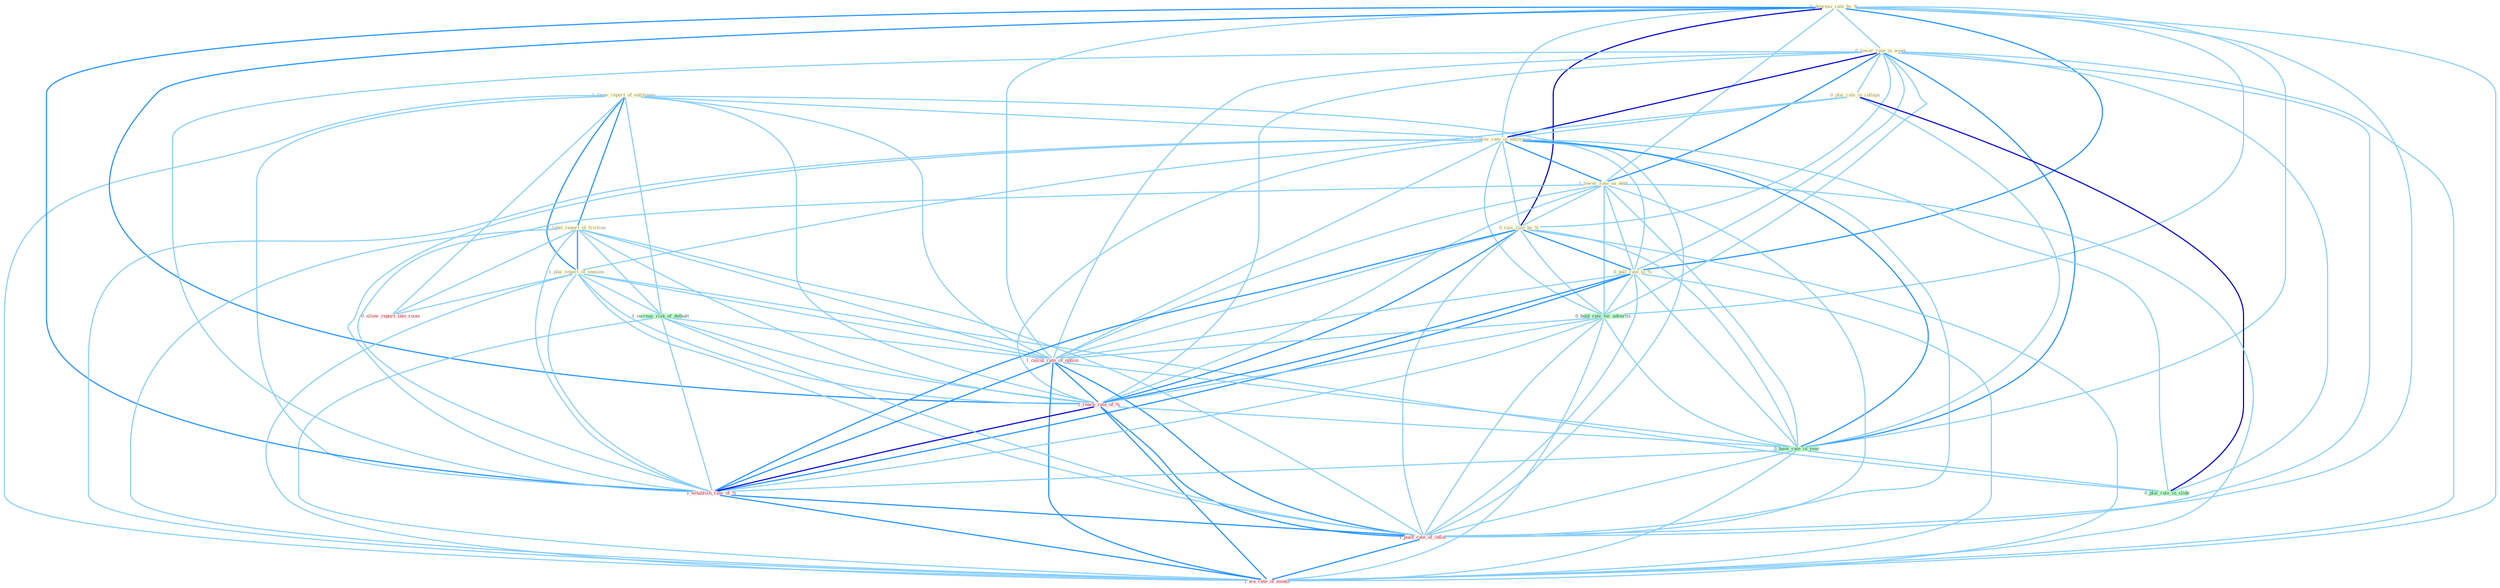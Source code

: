Graph G{ 
    node
    [shape=polygon,style=filled,width=.5,height=.06,color="#BDFCC9",fixedsize=true,fontsize=4,
    fontcolor="#2f4f4f"];
    {node
    [color="#ffffe0", fontcolor="#8b7d6b"] "1_know_report_of_entitynam " "0_depress_rate_by_% " "0_lower_rate_in_week " "0_plai_role_in_collaps " "0_lower_rate_in_entitynam " "1_label_report_of_friction " "1_plai_report_of_tension " "1_lower_rate_on_debt " "0_rais_rate_by_% " "0_pull_rate_to_% "}
{node [color="#fff0f5", fontcolor="#b22222"] "0_allow_report_into_room " "1_calcul_rate_of_option " "1_reach_rate_of_% " "1_establish_rate_of_% " "1_push_rate_of_inflat " "1_wa_rate_of_month "}
edge [color="#B0E2FF"];

	"1_know_report_of_entitynam " -- "0_lower_rate_in_entitynam " [w="1", color="#87cefa" ];
	"1_know_report_of_entitynam " -- "1_label_report_of_friction " [w="2", color="#1e90ff" , len=0.8];
	"1_know_report_of_entitynam " -- "1_plai_report_of_tension " [w="2", color="#1e90ff" , len=0.8];
	"1_know_report_of_entitynam " -- "1_increas_risk_of_default " [w="1", color="#87cefa" ];
	"1_know_report_of_entitynam " -- "0_allow_report_into_room " [w="1", color="#87cefa" ];
	"1_know_report_of_entitynam " -- "1_calcul_rate_of_option " [w="1", color="#87cefa" ];
	"1_know_report_of_entitynam " -- "1_reach_rate_of_% " [w="1", color="#87cefa" ];
	"1_know_report_of_entitynam " -- "1_establish_rate_of_% " [w="1", color="#87cefa" ];
	"1_know_report_of_entitynam " -- "1_push_rate_of_inflat " [w="1", color="#87cefa" ];
	"1_know_report_of_entitynam " -- "1_wa_rate_of_month " [w="1", color="#87cefa" ];
	"0_depress_rate_by_% " -- "0_lower_rate_in_week " [w="1", color="#87cefa" ];
	"0_depress_rate_by_% " -- "0_lower_rate_in_entitynam " [w="1", color="#87cefa" ];
	"0_depress_rate_by_% " -- "1_lower_rate_on_debt " [w="1", color="#87cefa" ];
	"0_depress_rate_by_% " -- "0_rais_rate_by_% " [w="3", color="#0000cd" , len=0.6];
	"0_depress_rate_by_% " -- "0_pull_rate_to_% " [w="2", color="#1e90ff" , len=0.8];
	"0_depress_rate_by_% " -- "0_hold_rate_for_advertis " [w="1", color="#87cefa" ];
	"0_depress_rate_by_% " -- "1_calcul_rate_of_option " [w="1", color="#87cefa" ];
	"0_depress_rate_by_% " -- "1_reach_rate_of_% " [w="2", color="#1e90ff" , len=0.8];
	"0_depress_rate_by_% " -- "0_have_rate_in_year " [w="1", color="#87cefa" ];
	"0_depress_rate_by_% " -- "1_establish_rate_of_% " [w="2", color="#1e90ff" , len=0.8];
	"0_depress_rate_by_% " -- "1_push_rate_of_inflat " [w="1", color="#87cefa" ];
	"0_depress_rate_by_% " -- "1_wa_rate_of_month " [w="1", color="#87cefa" ];
	"0_lower_rate_in_week " -- "0_plai_role_in_collaps " [w="1", color="#87cefa" ];
	"0_lower_rate_in_week " -- "0_lower_rate_in_entitynam " [w="3", color="#0000cd" , len=0.6];
	"0_lower_rate_in_week " -- "1_lower_rate_on_debt " [w="2", color="#1e90ff" , len=0.8];
	"0_lower_rate_in_week " -- "0_rais_rate_by_% " [w="1", color="#87cefa" ];
	"0_lower_rate_in_week " -- "0_pull_rate_to_% " [w="1", color="#87cefa" ];
	"0_lower_rate_in_week " -- "0_hold_rate_for_advertis " [w="1", color="#87cefa" ];
	"0_lower_rate_in_week " -- "1_calcul_rate_of_option " [w="1", color="#87cefa" ];
	"0_lower_rate_in_week " -- "1_reach_rate_of_% " [w="1", color="#87cefa" ];
	"0_lower_rate_in_week " -- "0_have_rate_in_year " [w="2", color="#1e90ff" , len=0.8];
	"0_lower_rate_in_week " -- "1_establish_rate_of_% " [w="1", color="#87cefa" ];
	"0_lower_rate_in_week " -- "0_plai_role_in_slide " [w="1", color="#87cefa" ];
	"0_lower_rate_in_week " -- "1_push_rate_of_inflat " [w="1", color="#87cefa" ];
	"0_lower_rate_in_week " -- "1_wa_rate_of_month " [w="1", color="#87cefa" ];
	"0_plai_role_in_collaps " -- "0_lower_rate_in_entitynam " [w="1", color="#87cefa" ];
	"0_plai_role_in_collaps " -- "1_plai_report_of_tension " [w="1", color="#87cefa" ];
	"0_plai_role_in_collaps " -- "0_have_rate_in_year " [w="1", color="#87cefa" ];
	"0_plai_role_in_collaps " -- "0_plai_role_in_slide " [w="3", color="#0000cd" , len=0.6];
	"0_lower_rate_in_entitynam " -- "1_lower_rate_on_debt " [w="2", color="#1e90ff" , len=0.8];
	"0_lower_rate_in_entitynam " -- "0_rais_rate_by_% " [w="1", color="#87cefa" ];
	"0_lower_rate_in_entitynam " -- "0_pull_rate_to_% " [w="1", color="#87cefa" ];
	"0_lower_rate_in_entitynam " -- "0_hold_rate_for_advertis " [w="1", color="#87cefa" ];
	"0_lower_rate_in_entitynam " -- "1_calcul_rate_of_option " [w="1", color="#87cefa" ];
	"0_lower_rate_in_entitynam " -- "1_reach_rate_of_% " [w="1", color="#87cefa" ];
	"0_lower_rate_in_entitynam " -- "0_have_rate_in_year " [w="2", color="#1e90ff" , len=0.8];
	"0_lower_rate_in_entitynam " -- "1_establish_rate_of_% " [w="1", color="#87cefa" ];
	"0_lower_rate_in_entitynam " -- "0_plai_role_in_slide " [w="1", color="#87cefa" ];
	"0_lower_rate_in_entitynam " -- "1_push_rate_of_inflat " [w="1", color="#87cefa" ];
	"0_lower_rate_in_entitynam " -- "1_wa_rate_of_month " [w="1", color="#87cefa" ];
	"1_label_report_of_friction " -- "1_plai_report_of_tension " [w="2", color="#1e90ff" , len=0.8];
	"1_label_report_of_friction " -- "1_increas_risk_of_default " [w="1", color="#87cefa" ];
	"1_label_report_of_friction " -- "0_allow_report_into_room " [w="1", color="#87cefa" ];
	"1_label_report_of_friction " -- "1_calcul_rate_of_option " [w="1", color="#87cefa" ];
	"1_label_report_of_friction " -- "1_reach_rate_of_% " [w="1", color="#87cefa" ];
	"1_label_report_of_friction " -- "1_establish_rate_of_% " [w="1", color="#87cefa" ];
	"1_label_report_of_friction " -- "1_push_rate_of_inflat " [w="1", color="#87cefa" ];
	"1_label_report_of_friction " -- "1_wa_rate_of_month " [w="1", color="#87cefa" ];
	"1_plai_report_of_tension " -- "1_increas_risk_of_default " [w="1", color="#87cefa" ];
	"1_plai_report_of_tension " -- "0_allow_report_into_room " [w="1", color="#87cefa" ];
	"1_plai_report_of_tension " -- "1_calcul_rate_of_option " [w="1", color="#87cefa" ];
	"1_plai_report_of_tension " -- "1_reach_rate_of_% " [w="1", color="#87cefa" ];
	"1_plai_report_of_tension " -- "1_establish_rate_of_% " [w="1", color="#87cefa" ];
	"1_plai_report_of_tension " -- "0_plai_role_in_slide " [w="1", color="#87cefa" ];
	"1_plai_report_of_tension " -- "1_push_rate_of_inflat " [w="1", color="#87cefa" ];
	"1_plai_report_of_tension " -- "1_wa_rate_of_month " [w="1", color="#87cefa" ];
	"1_lower_rate_on_debt " -- "0_rais_rate_by_% " [w="1", color="#87cefa" ];
	"1_lower_rate_on_debt " -- "0_pull_rate_to_% " [w="1", color="#87cefa" ];
	"1_lower_rate_on_debt " -- "0_hold_rate_for_advertis " [w="1", color="#87cefa" ];
	"1_lower_rate_on_debt " -- "1_calcul_rate_of_option " [w="1", color="#87cefa" ];
	"1_lower_rate_on_debt " -- "1_reach_rate_of_% " [w="1", color="#87cefa" ];
	"1_lower_rate_on_debt " -- "0_have_rate_in_year " [w="1", color="#87cefa" ];
	"1_lower_rate_on_debt " -- "1_establish_rate_of_% " [w="1", color="#87cefa" ];
	"1_lower_rate_on_debt " -- "1_push_rate_of_inflat " [w="1", color="#87cefa" ];
	"1_lower_rate_on_debt " -- "1_wa_rate_of_month " [w="1", color="#87cefa" ];
	"0_rais_rate_by_% " -- "0_pull_rate_to_% " [w="2", color="#1e90ff" , len=0.8];
	"0_rais_rate_by_% " -- "0_hold_rate_for_advertis " [w="1", color="#87cefa" ];
	"0_rais_rate_by_% " -- "1_calcul_rate_of_option " [w="1", color="#87cefa" ];
	"0_rais_rate_by_% " -- "1_reach_rate_of_% " [w="2", color="#1e90ff" , len=0.8];
	"0_rais_rate_by_% " -- "0_have_rate_in_year " [w="1", color="#87cefa" ];
	"0_rais_rate_by_% " -- "1_establish_rate_of_% " [w="2", color="#1e90ff" , len=0.8];
	"0_rais_rate_by_% " -- "1_push_rate_of_inflat " [w="1", color="#87cefa" ];
	"0_rais_rate_by_% " -- "1_wa_rate_of_month " [w="1", color="#87cefa" ];
	"0_pull_rate_to_% " -- "0_hold_rate_for_advertis " [w="1", color="#87cefa" ];
	"0_pull_rate_to_% " -- "1_calcul_rate_of_option " [w="1", color="#87cefa" ];
	"0_pull_rate_to_% " -- "1_reach_rate_of_% " [w="2", color="#1e90ff" , len=0.8];
	"0_pull_rate_to_% " -- "0_have_rate_in_year " [w="1", color="#87cefa" ];
	"0_pull_rate_to_% " -- "1_establish_rate_of_% " [w="2", color="#1e90ff" , len=0.8];
	"0_pull_rate_to_% " -- "1_push_rate_of_inflat " [w="1", color="#87cefa" ];
	"0_pull_rate_to_% " -- "1_wa_rate_of_month " [w="1", color="#87cefa" ];
	"1_increas_risk_of_default " -- "1_calcul_rate_of_option " [w="1", color="#87cefa" ];
	"1_increas_risk_of_default " -- "1_reach_rate_of_% " [w="1", color="#87cefa" ];
	"1_increas_risk_of_default " -- "1_establish_rate_of_% " [w="1", color="#87cefa" ];
	"1_increas_risk_of_default " -- "1_push_rate_of_inflat " [w="1", color="#87cefa" ];
	"1_increas_risk_of_default " -- "1_wa_rate_of_month " [w="1", color="#87cefa" ];
	"0_hold_rate_for_advertis " -- "1_calcul_rate_of_option " [w="1", color="#87cefa" ];
	"0_hold_rate_for_advertis " -- "1_reach_rate_of_% " [w="1", color="#87cefa" ];
	"0_hold_rate_for_advertis " -- "0_have_rate_in_year " [w="1", color="#87cefa" ];
	"0_hold_rate_for_advertis " -- "1_establish_rate_of_% " [w="1", color="#87cefa" ];
	"0_hold_rate_for_advertis " -- "1_push_rate_of_inflat " [w="1", color="#87cefa" ];
	"0_hold_rate_for_advertis " -- "1_wa_rate_of_month " [w="1", color="#87cefa" ];
	"1_calcul_rate_of_option " -- "1_reach_rate_of_% " [w="2", color="#1e90ff" , len=0.8];
	"1_calcul_rate_of_option " -- "0_have_rate_in_year " [w="1", color="#87cefa" ];
	"1_calcul_rate_of_option " -- "1_establish_rate_of_% " [w="2", color="#1e90ff" , len=0.8];
	"1_calcul_rate_of_option " -- "1_push_rate_of_inflat " [w="2", color="#1e90ff" , len=0.8];
	"1_calcul_rate_of_option " -- "1_wa_rate_of_month " [w="2", color="#1e90ff" , len=0.8];
	"1_reach_rate_of_% " -- "0_have_rate_in_year " [w="1", color="#87cefa" ];
	"1_reach_rate_of_% " -- "1_establish_rate_of_% " [w="3", color="#0000cd" , len=0.6];
	"1_reach_rate_of_% " -- "1_push_rate_of_inflat " [w="2", color="#1e90ff" , len=0.8];
	"1_reach_rate_of_% " -- "1_wa_rate_of_month " [w="2", color="#1e90ff" , len=0.8];
	"0_have_rate_in_year " -- "1_establish_rate_of_% " [w="1", color="#87cefa" ];
	"0_have_rate_in_year " -- "0_plai_role_in_slide " [w="1", color="#87cefa" ];
	"0_have_rate_in_year " -- "1_push_rate_of_inflat " [w="1", color="#87cefa" ];
	"0_have_rate_in_year " -- "1_wa_rate_of_month " [w="1", color="#87cefa" ];
	"1_establish_rate_of_% " -- "1_push_rate_of_inflat " [w="2", color="#1e90ff" , len=0.8];
	"1_establish_rate_of_% " -- "1_wa_rate_of_month " [w="2", color="#1e90ff" , len=0.8];
	"1_push_rate_of_inflat " -- "1_wa_rate_of_month " [w="2", color="#1e90ff" , len=0.8];
}